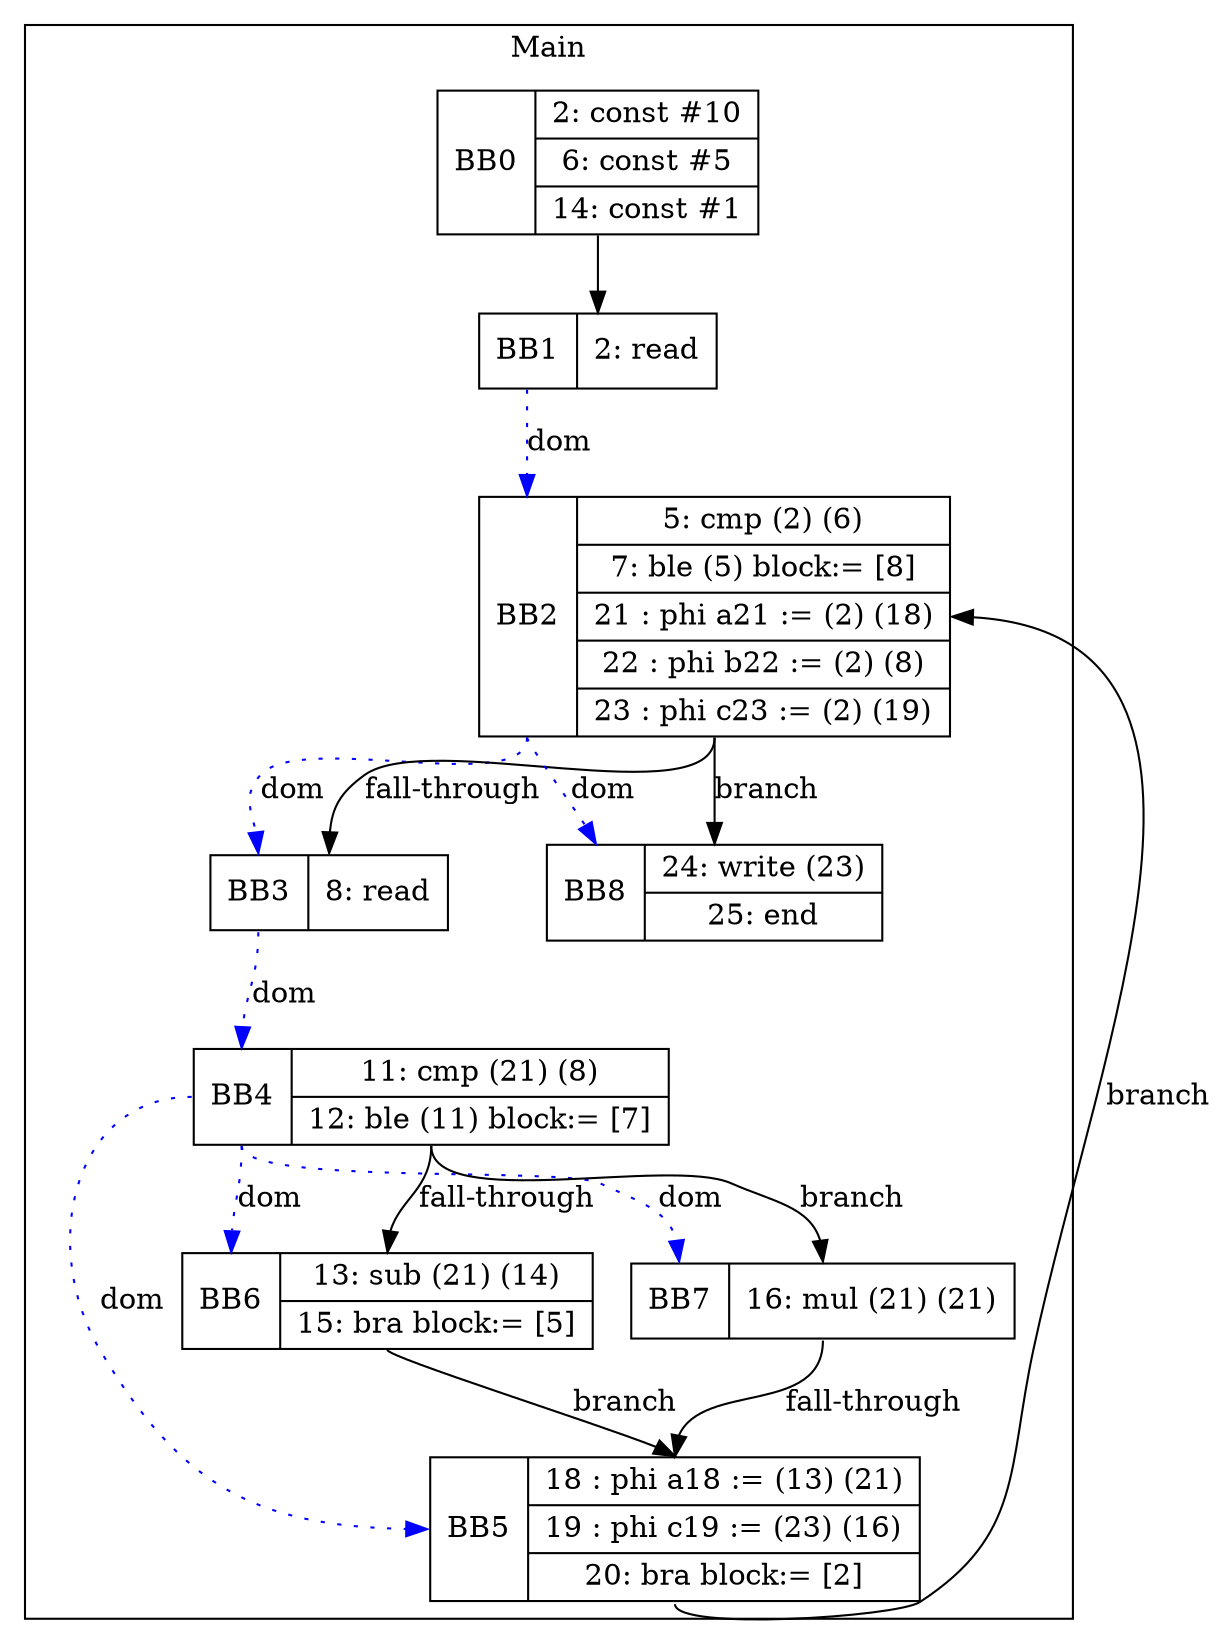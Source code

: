 digraph G {
node [shape=record];
subgraph cluster_main{
label = "Main";
BB0 [shape=record, label="<b>BB0|{2: const #10|6: const #5|14: const #1}"];
BB1 [shape=record, label="<b>BB1|{2: read}"];
BB2 [shape=record, label="<b>BB2|{5: cmp (2) (6)|7: ble (5) block:= [8]|21 : phi a21 := (2) (18)|22 : phi b22 := (2) (8)|23 : phi c23 := (2) (19)}"];
BB3 [shape=record, label="<b>BB3|{8: read}"];
BB4 [shape=record, label="<b>BB4|{11: cmp (21) (8)|12: ble (11) block:= [7]}"];
BB5 [shape=record, label="<b>BB5|{18 : phi a18 := (13) (21)|19 : phi c19 := (23) (16)|20: bra block:= [2]}"];
BB6 [shape=record, label="<b>BB6|{13: sub (21) (14)|15: bra block:= [5]}"];
BB7 [shape=record, label="<b>BB7|{16: mul (21) (21)}"];
BB8 [shape=record, label="<b>BB8|{24: write (23)|25: end}"];
}
BB0:s -> BB1:n ;
BB1:b -> BB2:b [color=blue, style=dotted, label="dom"];
BB3:b -> BB4:b [color=blue, style=dotted, label="dom"];
BB4:b -> BB6:b [color=blue, style=dotted, label="dom"];
BB2:b -> BB3:b [color=blue, style=dotted, label="dom"];
BB4:b -> BB5:b [color=blue, style=dotted, label="dom"];
BB4:b -> BB7:b [color=blue, style=dotted, label="dom"];
BB2:b -> BB8:b [color=blue, style=dotted, label="dom"];
BB4:s -> BB7:n [label="branch"];
BB6:s -> BB5:n [label="branch"];
BB2:s -> BB8:n [label="branch"];
BB5:s -> BB2:e [label="branch"];
BB2:s -> BB3:n [label="fall-through"];
BB7:s -> BB5:n [label="fall-through"];
BB4:s -> BB6:n [label="fall-through"];
}

